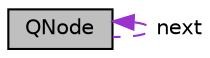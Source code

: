 digraph "QNode"
{
 // LATEX_PDF_SIZE
  edge [fontname="Helvetica",fontsize="10",labelfontname="Helvetica",labelfontsize="10"];
  node [fontname="Helvetica",fontsize="10",shape=record];
  Node1 [label="QNode",height=0.2,width=0.4,color="black", fillcolor="grey75", style="filled", fontcolor="black",tooltip="queue node class"];
  Node1 -> Node1 [dir="back",color="darkorchid3",fontsize="10",style="dashed",label=" next" ,fontname="Helvetica"];
}
